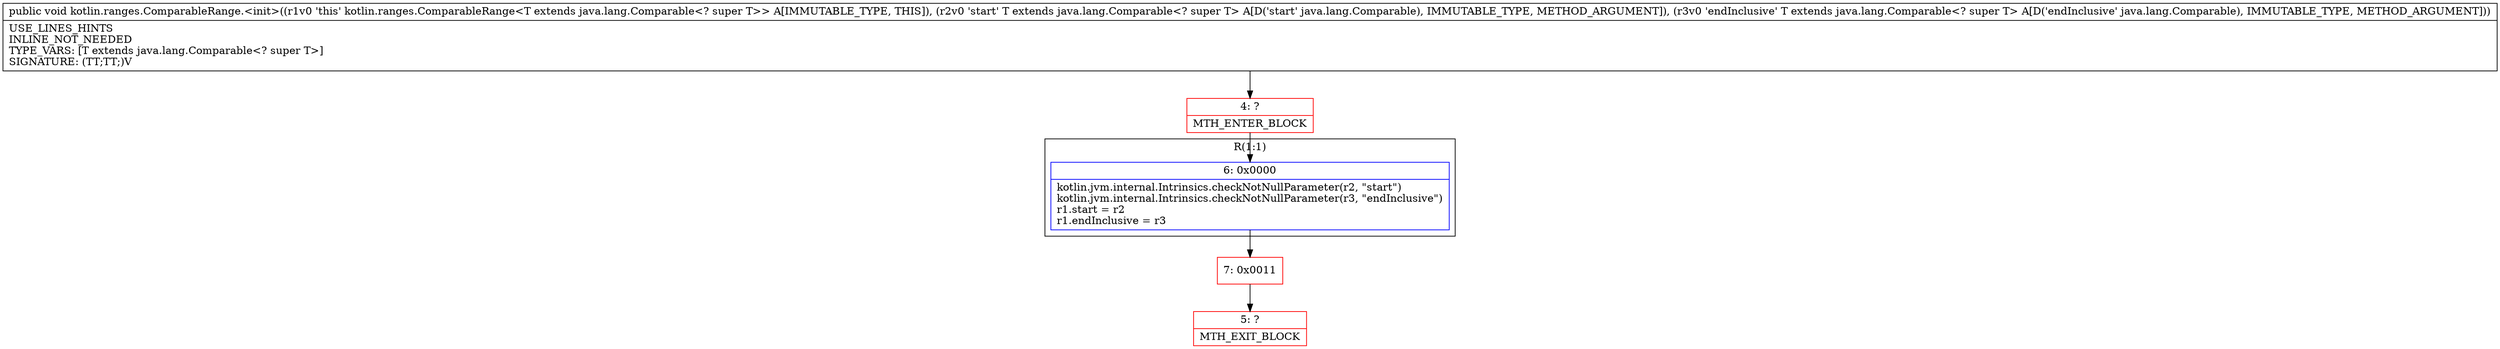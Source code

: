 digraph "CFG forkotlin.ranges.ComparableRange.\<init\>(Ljava\/lang\/Comparable;Ljava\/lang\/Comparable;)V" {
subgraph cluster_Region_181945330 {
label = "R(1:1)";
node [shape=record,color=blue];
Node_6 [shape=record,label="{6\:\ 0x0000|kotlin.jvm.internal.Intrinsics.checkNotNullParameter(r2, \"start\")\lkotlin.jvm.internal.Intrinsics.checkNotNullParameter(r3, \"endInclusive\")\lr1.start = r2\lr1.endInclusive = r3\l}"];
}
Node_4 [shape=record,color=red,label="{4\:\ ?|MTH_ENTER_BLOCK\l}"];
Node_7 [shape=record,color=red,label="{7\:\ 0x0011}"];
Node_5 [shape=record,color=red,label="{5\:\ ?|MTH_EXIT_BLOCK\l}"];
MethodNode[shape=record,label="{public void kotlin.ranges.ComparableRange.\<init\>((r1v0 'this' kotlin.ranges.ComparableRange\<T extends java.lang.Comparable\<? super T\>\> A[IMMUTABLE_TYPE, THIS]), (r2v0 'start' T extends java.lang.Comparable\<? super T\> A[D('start' java.lang.Comparable), IMMUTABLE_TYPE, METHOD_ARGUMENT]), (r3v0 'endInclusive' T extends java.lang.Comparable\<? super T\> A[D('endInclusive' java.lang.Comparable), IMMUTABLE_TYPE, METHOD_ARGUMENT]))  | USE_LINES_HINTS\lINLINE_NOT_NEEDED\lTYPE_VARS: [T extends java.lang.Comparable\<? super T\>]\lSIGNATURE: (TT;TT;)V\l}"];
MethodNode -> Node_4;Node_6 -> Node_7;
Node_4 -> Node_6;
Node_7 -> Node_5;
}

